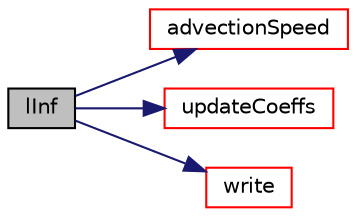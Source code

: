 digraph "lInf"
{
  bgcolor="transparent";
  edge [fontname="Helvetica",fontsize="10",labelfontname="Helvetica",labelfontsize="10"];
  node [fontname="Helvetica",fontsize="10",shape=record];
  rankdir="LR";
  Node322 [label="lInf",height=0.2,width=0.4,color="black", fillcolor="grey75", style="filled", fontcolor="black"];
  Node322 -> Node323 [color="midnightblue",fontsize="10",style="solid",fontname="Helvetica"];
  Node323 [label="advectionSpeed",height=0.2,width=0.4,color="red",URL="$a22861.html#aa14f73b32be625b80db1ced66a986f0c",tooltip="Calculate and return the advection speed at the boundary. "];
  Node322 -> Node325 [color="midnightblue",fontsize="10",style="solid",fontname="Helvetica"];
  Node325 [label="updateCoeffs",height=0.2,width=0.4,color="red",URL="$a22861.html#a7e24eafac629d3733181cd942d4c902f",tooltip="Update the coefficients associated with the patch field. "];
  Node322 -> Node624 [color="midnightblue",fontsize="10",style="solid",fontname="Helvetica"];
  Node624 [label="write",height=0.2,width=0.4,color="red",URL="$a22861.html#a293fdfec8bdfbd5c3913ab4c9f3454ff",tooltip="Write. "];
}
